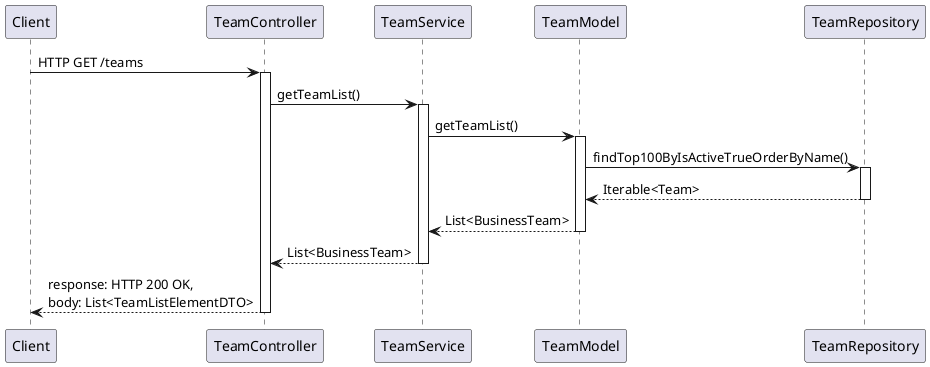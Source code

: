 @startuml
'https://plantuml.com/sequence-diagram


Client -> TeamController: HTTP GET /teams
activate TeamController
TeamController -> TeamService: getTeamList()
activate TeamService
TeamService -> TeamModel: getTeamList()
activate TeamModel
TeamModel -> TeamRepository: findTop100ByIsActiveTrueOrderByName()
activate TeamRepository

TeamModel <-- TeamRepository: Iterable<Team>
deactivate TeamRepository
TeamService <-- TeamModel: List<BusinessTeam>
deactivate TeamModel
TeamController <-- TeamService: List<BusinessTeam>
deactivate TeamService
Client <-- TeamController: response: HTTP 200 OK,\nbody: List<TeamListElementDTO>
deactivate TeamController

@enduml